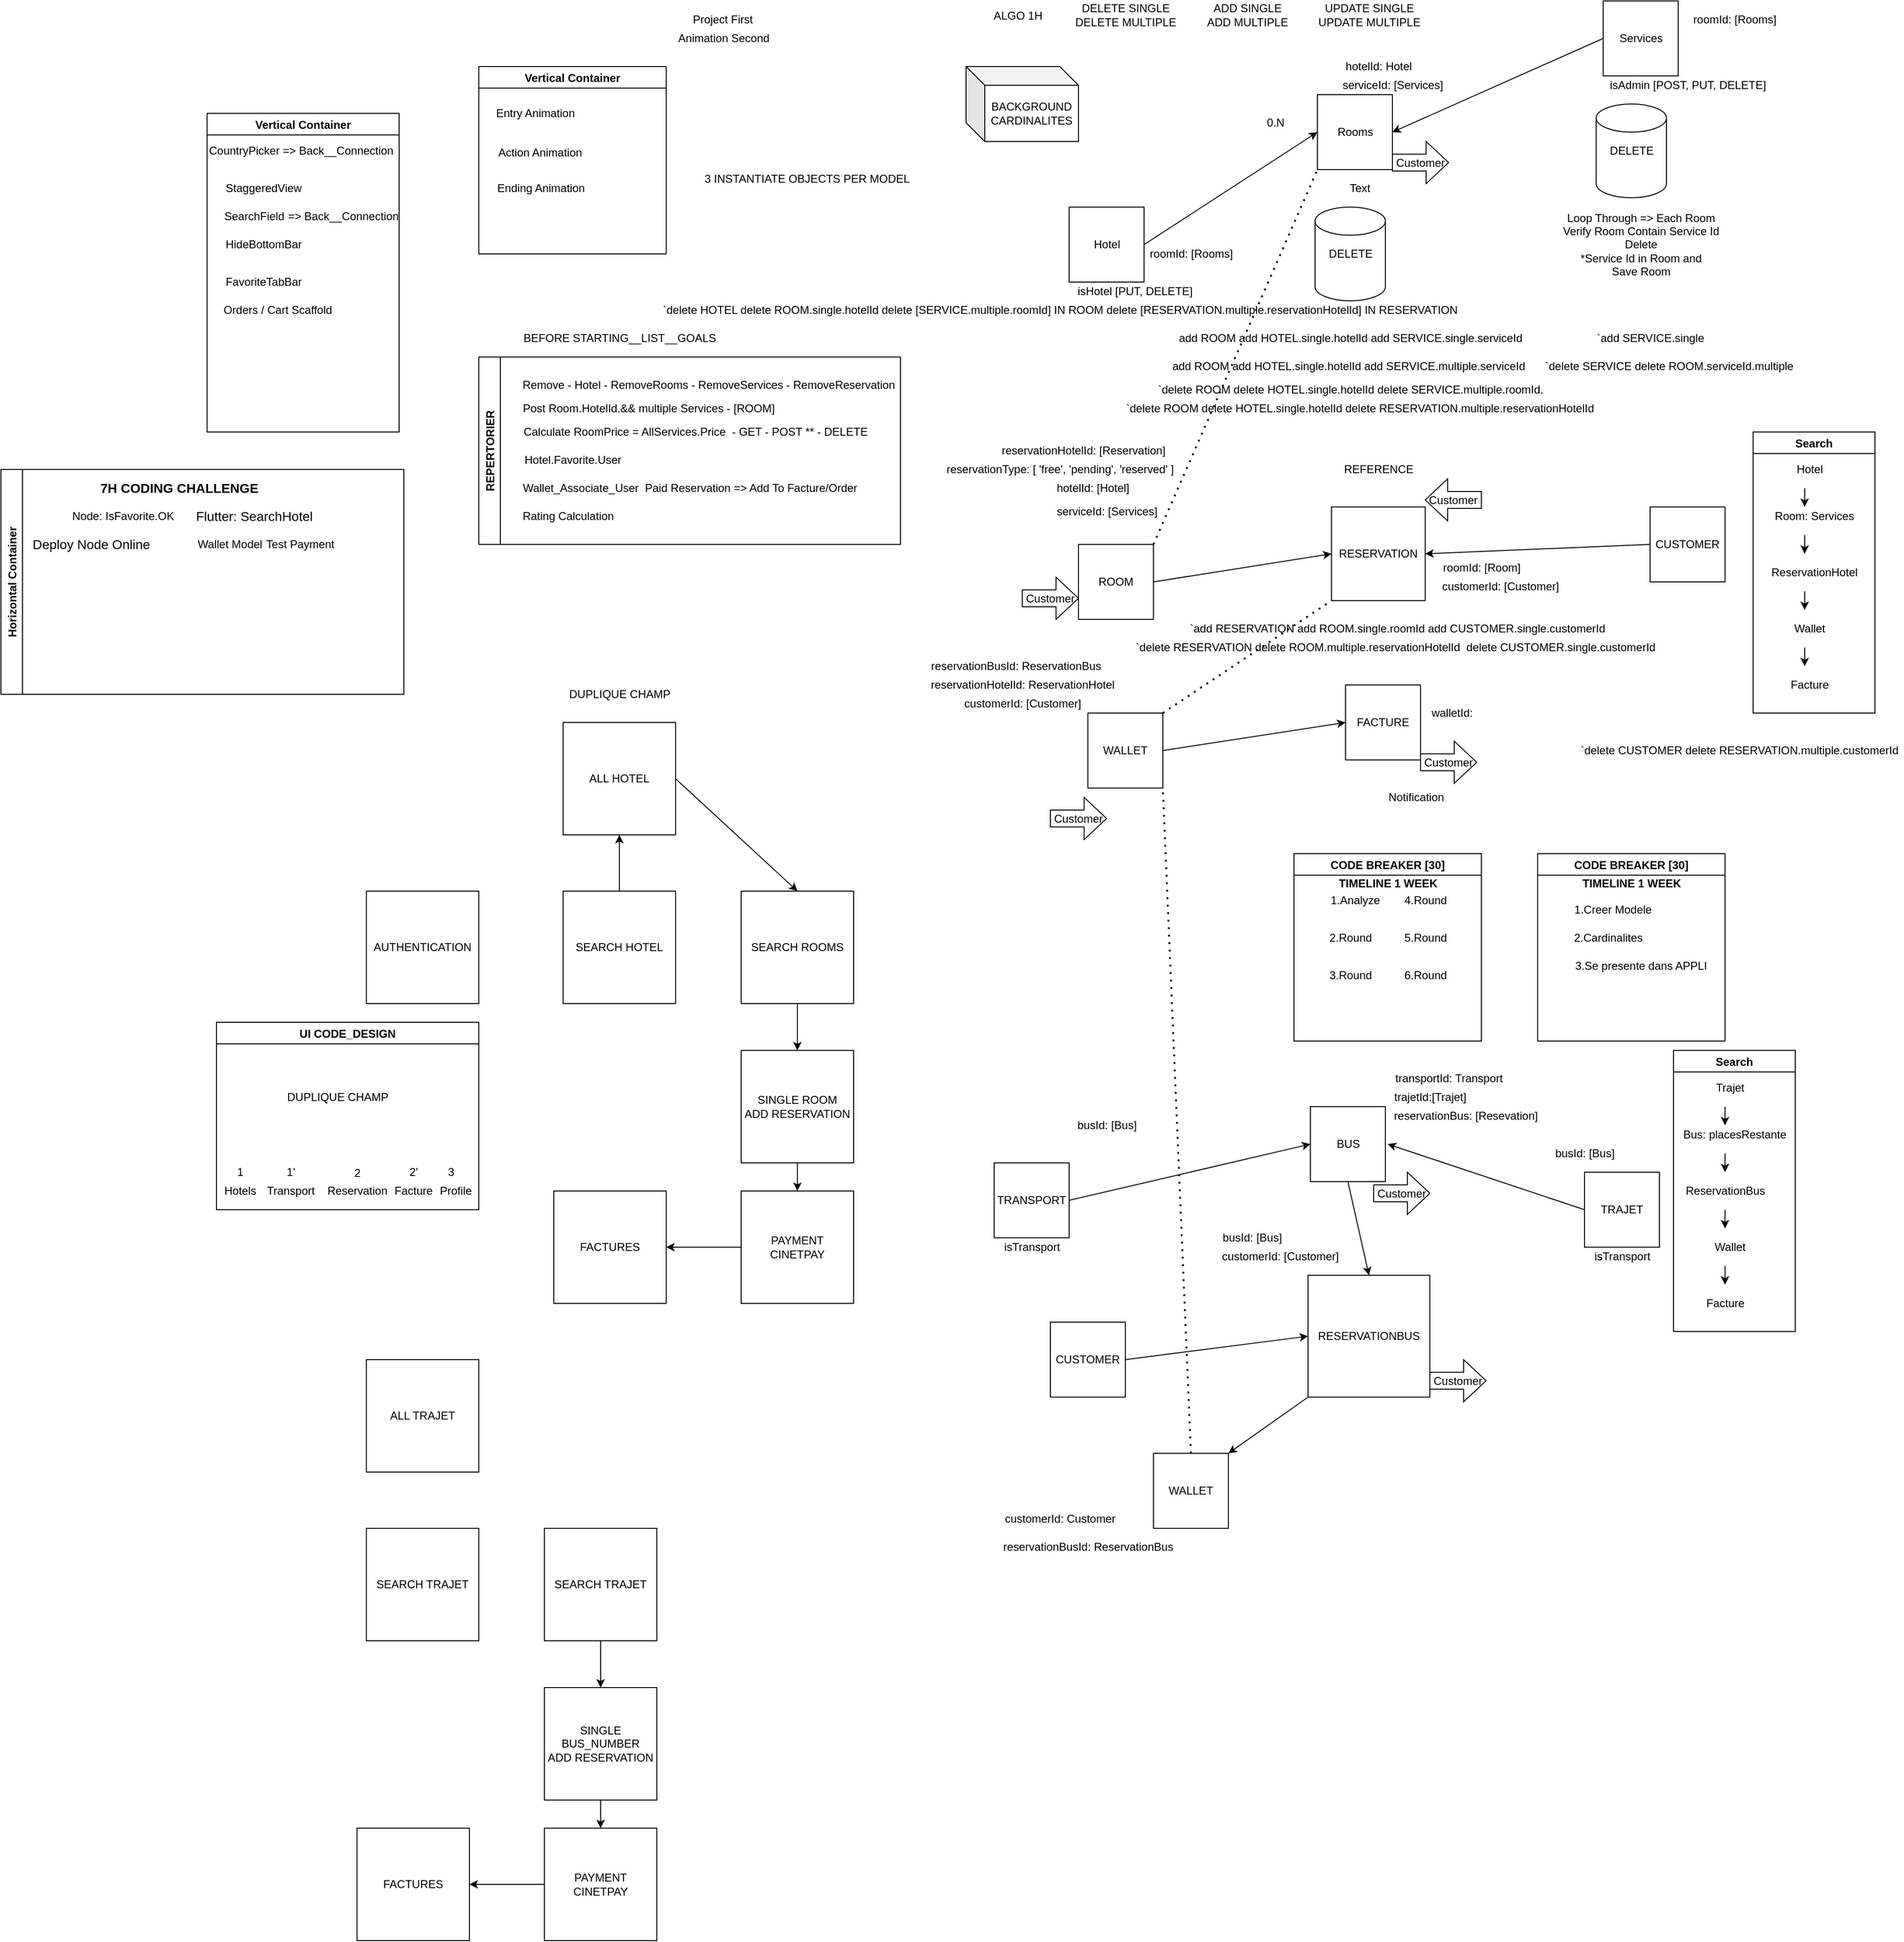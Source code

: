 <mxfile version="18.1.3" type="github">
  <diagram id="gPcOBo8kpesIldpiL-uF" name="Page-1">
    <mxGraphModel dx="2738" dy="588" grid="1" gridSize="10" guides="1" tooltips="1" connect="1" arrows="1" fold="1" page="1" pageScale="1" pageWidth="850" pageHeight="1100" math="0" shadow="0">
      <root>
        <mxCell id="0" />
        <mxCell id="1" parent="0" />
        <mxCell id="owPv3PRb5_aLN4KaXjo2-1" value="" style="whiteSpace=wrap;html=1;aspect=fixed;" parent="1" vertex="1">
          <mxGeometry x="690" y="10" width="80" height="80" as="geometry" />
        </mxCell>
        <mxCell id="owPv3PRb5_aLN4KaXjo2-2" value="Services&lt;br&gt;" style="text;html=1;align=center;verticalAlign=middle;resizable=0;points=[];autosize=1;strokeColor=none;fillColor=none;" parent="1" vertex="1">
          <mxGeometry x="700" y="40" width="60" height="20" as="geometry" />
        </mxCell>
        <mxCell id="owPv3PRb5_aLN4KaXjo2-3" value="" style="whiteSpace=wrap;html=1;aspect=fixed;" parent="1" vertex="1">
          <mxGeometry x="385" y="110" width="80" height="80" as="geometry" />
        </mxCell>
        <mxCell id="owPv3PRb5_aLN4KaXjo2-4" value="" style="whiteSpace=wrap;html=1;aspect=fixed;" parent="1" vertex="1">
          <mxGeometry x="120" y="230" width="80" height="80" as="geometry" />
        </mxCell>
        <mxCell id="owPv3PRb5_aLN4KaXjo2-5" value="Rooms&lt;br&gt;" style="text;html=1;align=center;verticalAlign=middle;resizable=0;points=[];autosize=1;strokeColor=none;fillColor=none;" parent="1" vertex="1">
          <mxGeometry x="400" y="140" width="50" height="20" as="geometry" />
        </mxCell>
        <mxCell id="owPv3PRb5_aLN4KaXjo2-6" value="Hotel&lt;br&gt;" style="text;html=1;align=center;verticalAlign=middle;resizable=0;points=[];autosize=1;strokeColor=none;fillColor=none;" parent="1" vertex="1">
          <mxGeometry x="140" y="260" width="40" height="20" as="geometry" />
        </mxCell>
        <mxCell id="owPv3PRb5_aLN4KaXjo2-7" value="" style="shape=cylinder3;whiteSpace=wrap;html=1;boundedLbl=1;backgroundOutline=1;size=15;" parent="1" vertex="1">
          <mxGeometry x="382.5" y="230" width="75" height="100" as="geometry" />
        </mxCell>
        <mxCell id="owPv3PRb5_aLN4KaXjo2-9" value="DELETE&lt;br&gt;" style="text;html=1;align=center;verticalAlign=middle;resizable=0;points=[];autosize=1;strokeColor=none;fillColor=none;" parent="1" vertex="1">
          <mxGeometry x="390" y="270" width="60" height="20" as="geometry" />
        </mxCell>
        <mxCell id="owPv3PRb5_aLN4KaXjo2-11" value="" style="shape=cylinder3;whiteSpace=wrap;html=1;boundedLbl=1;backgroundOutline=1;size=15;" parent="1" vertex="1">
          <mxGeometry x="682.5" y="120" width="75" height="100" as="geometry" />
        </mxCell>
        <mxCell id="owPv3PRb5_aLN4KaXjo2-12" value="DELETE" style="text;html=1;align=center;verticalAlign=middle;resizable=0;points=[];autosize=1;strokeColor=none;fillColor=none;" parent="1" vertex="1">
          <mxGeometry x="690" y="160" width="60" height="20" as="geometry" />
        </mxCell>
        <mxCell id="owPv3PRb5_aLN4KaXjo2-13" value="Loop Through =&amp;gt; Each Room&lt;br&gt;Verify Room Contain Service Id&lt;br&gt;Delete &lt;br&gt;*Service Id in Room and&lt;br&gt;Save Room&lt;br&gt;" style="text;html=1;align=center;verticalAlign=middle;resizable=0;points=[];autosize=1;strokeColor=none;fillColor=none;" parent="1" vertex="1">
          <mxGeometry x="640" y="230" width="180" height="80" as="geometry" />
        </mxCell>
        <mxCell id="owPv3PRb5_aLN4KaXjo2-15" value="DELETE SINGLE&lt;br&gt;DELETE MULTIPLE&lt;br&gt;" style="text;html=1;align=center;verticalAlign=middle;resizable=0;points=[];autosize=1;strokeColor=none;fillColor=none;" parent="1" vertex="1">
          <mxGeometry x="120" y="10" width="120" height="30" as="geometry" />
        </mxCell>
        <mxCell id="owPv3PRb5_aLN4KaXjo2-16" value="ADD SINGLE&lt;br&gt;ADD MULTIPLE&lt;br&gt;" style="text;html=1;align=center;verticalAlign=middle;resizable=0;points=[];autosize=1;strokeColor=none;fillColor=none;" parent="1" vertex="1">
          <mxGeometry x="260" y="10" width="100" height="30" as="geometry" />
        </mxCell>
        <mxCell id="owPv3PRb5_aLN4KaXjo2-17" value="UPDATE SINGLE&lt;br&gt;UPDATE MULTIPLE&lt;br&gt;" style="text;html=1;align=center;verticalAlign=middle;resizable=0;points=[];autosize=1;strokeColor=none;fillColor=none;" parent="1" vertex="1">
          <mxGeometry x="380" y="10" width="120" height="30" as="geometry" />
        </mxCell>
        <mxCell id="owPv3PRb5_aLN4KaXjo2-19" value="add ROOM add HOTEL.single.hotelId&amp;nbsp;add SERVICE.single.serviceId" style="text;html=1;align=center;verticalAlign=middle;resizable=0;points=[];autosize=1;strokeColor=none;fillColor=none;" parent="1" vertex="1">
          <mxGeometry x="230" y="360" width="380" height="20" as="geometry" />
        </mxCell>
        <mxCell id="owPv3PRb5_aLN4KaXjo2-21" value="add ROOM add HOTEL.single.hotelId add SERVICE.multiple.serviceId" style="text;html=1;align=center;verticalAlign=middle;resizable=0;points=[];autosize=1;strokeColor=none;fillColor=none;" parent="1" vertex="1">
          <mxGeometry x="222.5" y="390" width="390" height="20" as="geometry" />
        </mxCell>
        <mxCell id="owPv3PRb5_aLN4KaXjo2-22" value="`delete ROOM delete HOTEL.single.hotelId delete SERVICE.multiple.roomId." style="text;html=1;align=center;verticalAlign=middle;resizable=0;points=[];autosize=1;strokeColor=none;fillColor=none;" parent="1" vertex="1">
          <mxGeometry x="205" y="415" width="430" height="20" as="geometry" />
        </mxCell>
        <mxCell id="owPv3PRb5_aLN4KaXjo2-23" value="`add SERVICE.single" style="text;html=1;align=center;verticalAlign=middle;resizable=0;points=[];autosize=1;strokeColor=none;fillColor=none;" parent="1" vertex="1">
          <mxGeometry x="675" y="360" width="130" height="20" as="geometry" />
        </mxCell>
        <mxCell id="owPv3PRb5_aLN4KaXjo2-24" value="`delete SERVICE delete ROOM.serviceId.multiple" style="text;html=1;align=center;verticalAlign=middle;resizable=0;points=[];autosize=1;strokeColor=none;fillColor=none;" parent="1" vertex="1">
          <mxGeometry x="620" y="390" width="280" height="20" as="geometry" />
        </mxCell>
        <mxCell id="owPv3PRb5_aLN4KaXjo2-25" value="RESERVATION&lt;br&gt;" style="whiteSpace=wrap;html=1;aspect=fixed;" parent="1" vertex="1">
          <mxGeometry x="400" y="550" width="100" height="100" as="geometry" />
        </mxCell>
        <mxCell id="owPv3PRb5_aLN4KaXjo2-26" value="ROOM" style="whiteSpace=wrap;html=1;aspect=fixed;" parent="1" vertex="1">
          <mxGeometry x="130" y="590" width="80" height="80" as="geometry" />
        </mxCell>
        <mxCell id="owPv3PRb5_aLN4KaXjo2-27" value="CUSTOMER" style="whiteSpace=wrap;html=1;aspect=fixed;" parent="1" vertex="1">
          <mxGeometry x="740" y="550" width="80" height="80" as="geometry" />
        </mxCell>
        <mxCell id="owPv3PRb5_aLN4KaXjo2-28" value="`add RESERVATION add ROOM.single.roomId add CUSTOMER.single.customerId" style="text;html=1;align=center;verticalAlign=middle;resizable=0;points=[];autosize=1;strokeColor=none;fillColor=none;" parent="1" vertex="1">
          <mxGeometry x="240" y="670" width="460" height="20" as="geometry" />
        </mxCell>
        <mxCell id="owPv3PRb5_aLN4KaXjo2-29" value="`delete RESERVATION delete ROOM.multiple.reservationHotelId&amp;nbsp; delete CUSTOMER.single.customerId" style="text;html=1;align=center;verticalAlign=middle;resizable=0;points=[];autosize=1;strokeColor=none;fillColor=none;" parent="1" vertex="1">
          <mxGeometry x="182.5" y="690" width="570" height="20" as="geometry" />
        </mxCell>
        <mxCell id="owPv3PRb5_aLN4KaXjo2-30" value="REFERENCE" style="text;html=1;align=center;verticalAlign=middle;resizable=0;points=[];autosize=1;strokeColor=none;fillColor=none;" parent="1" vertex="1">
          <mxGeometry x="405" y="500" width="90" height="20" as="geometry" />
        </mxCell>
        <mxCell id="ZHRB_8m8od1e3UjntDkE-1" value="FACTURE&lt;br&gt;" style="whiteSpace=wrap;html=1;aspect=fixed;" parent="1" vertex="1">
          <mxGeometry x="415" y="740" width="80" height="80" as="geometry" />
        </mxCell>
        <mxCell id="ZHRB_8m8od1e3UjntDkE-2" value="WALLET&lt;br&gt;" style="whiteSpace=wrap;html=1;aspect=fixed;" parent="1" vertex="1">
          <mxGeometry x="140" y="770" width="80" height="80" as="geometry" />
        </mxCell>
        <mxCell id="ZHRB_8m8od1e3UjntDkE-3" value="" style="endArrow=classic;html=1;rounded=0;entryX=0;entryY=0.5;entryDx=0;entryDy=0;" parent="1" target="owPv3PRb5_aLN4KaXjo2-3" edge="1">
          <mxGeometry width="50" height="50" relative="1" as="geometry">
            <mxPoint x="200" y="270" as="sourcePoint" />
            <mxPoint x="250" y="220" as="targetPoint" />
          </mxGeometry>
        </mxCell>
        <mxCell id="ZHRB_8m8od1e3UjntDkE-5" value="" style="endArrow=classic;html=1;rounded=0;exitX=1;exitY=0.5;exitDx=0;exitDy=0;entryX=0;entryY=0.5;entryDx=0;entryDy=0;" parent="1" source="owPv3PRb5_aLN4KaXjo2-26" target="owPv3PRb5_aLN4KaXjo2-25" edge="1">
          <mxGeometry width="50" height="50" relative="1" as="geometry">
            <mxPoint x="500" y="680" as="sourcePoint" />
            <mxPoint x="550" y="630" as="targetPoint" />
          </mxGeometry>
        </mxCell>
        <mxCell id="ZHRB_8m8od1e3UjntDkE-6" value="" style="endArrow=classic;html=1;rounded=0;entryX=1;entryY=0.5;entryDx=0;entryDy=0;exitX=0;exitY=0.5;exitDx=0;exitDy=0;" parent="1" source="owPv3PRb5_aLN4KaXjo2-1" target="owPv3PRb5_aLN4KaXjo2-3" edge="1">
          <mxGeometry width="50" height="50" relative="1" as="geometry">
            <mxPoint x="650" y="120" as="sourcePoint" />
            <mxPoint x="550" y="50" as="targetPoint" />
          </mxGeometry>
        </mxCell>
        <mxCell id="ZHRB_8m8od1e3UjntDkE-8" value="" style="endArrow=none;dashed=1;html=1;dashPattern=1 3;strokeWidth=2;rounded=0;entryX=0;entryY=1;entryDx=0;entryDy=0;exitX=1;exitY=0;exitDx=0;exitDy=0;" parent="1" source="owPv3PRb5_aLN4KaXjo2-26" target="owPv3PRb5_aLN4KaXjo2-3" edge="1">
          <mxGeometry width="50" height="50" relative="1" as="geometry">
            <mxPoint x="180" y="590" as="sourcePoint" />
            <mxPoint x="230" y="540" as="targetPoint" />
          </mxGeometry>
        </mxCell>
        <mxCell id="ZHRB_8m8od1e3UjntDkE-9" value="" style="endArrow=none;dashed=1;html=1;dashPattern=1 3;strokeWidth=2;rounded=0;entryX=0;entryY=1;entryDx=0;entryDy=0;" parent="1" target="owPv3PRb5_aLN4KaXjo2-25" edge="1">
          <mxGeometry width="50" height="50" relative="1" as="geometry">
            <mxPoint x="220" y="770" as="sourcePoint" />
            <mxPoint x="270" y="720" as="targetPoint" />
          </mxGeometry>
        </mxCell>
        <mxCell id="ZHRB_8m8od1e3UjntDkE-10" value="" style="endArrow=classic;html=1;rounded=0;entryX=0;entryY=0.5;entryDx=0;entryDy=0;" parent="1" target="ZHRB_8m8od1e3UjntDkE-1" edge="1">
          <mxGeometry width="50" height="50" relative="1" as="geometry">
            <mxPoint x="220" y="810" as="sourcePoint" />
            <mxPoint x="270" y="760" as="targetPoint" />
          </mxGeometry>
        </mxCell>
        <mxCell id="ZHRB_8m8od1e3UjntDkE-11" value="CODE BREAKER [30]" style="swimlane;" parent="1" vertex="1">
          <mxGeometry x="360" y="920" width="200" height="200" as="geometry" />
        </mxCell>
        <mxCell id="ZHRB_8m8od1e3UjntDkE-15" value="2.Round" style="text;html=1;align=center;verticalAlign=middle;resizable=0;points=[];autosize=1;strokeColor=none;fillColor=none;" parent="ZHRB_8m8od1e3UjntDkE-11" vertex="1">
          <mxGeometry x="30" y="80" width="60" height="20" as="geometry" />
        </mxCell>
        <mxCell id="ZHRB_8m8od1e3UjntDkE-18" value="1.Analyze" style="text;html=1;align=center;verticalAlign=middle;resizable=0;points=[];autosize=1;strokeColor=none;fillColor=none;" parent="ZHRB_8m8od1e3UjntDkE-11" vertex="1">
          <mxGeometry x="30" y="40" width="70" height="20" as="geometry" />
        </mxCell>
        <mxCell id="ZHRB_8m8od1e3UjntDkE-14" value="4.Round" style="text;html=1;align=center;verticalAlign=middle;resizable=0;points=[];autosize=1;strokeColor=none;fillColor=none;" parent="ZHRB_8m8od1e3UjntDkE-11" vertex="1">
          <mxGeometry x="110" y="40" width="60" height="20" as="geometry" />
        </mxCell>
        <mxCell id="ZHRB_8m8od1e3UjntDkE-19" value="5.Round" style="text;html=1;align=center;verticalAlign=middle;resizable=0;points=[];autosize=1;strokeColor=none;fillColor=none;" parent="ZHRB_8m8od1e3UjntDkE-11" vertex="1">
          <mxGeometry x="110" y="80" width="60" height="20" as="geometry" />
        </mxCell>
        <mxCell id="ZHRB_8m8od1e3UjntDkE-23" value="3.Round" style="text;html=1;align=center;verticalAlign=middle;resizable=0;points=[];autosize=1;strokeColor=none;fillColor=none;" parent="ZHRB_8m8od1e3UjntDkE-11" vertex="1">
          <mxGeometry x="30" y="120" width="60" height="20" as="geometry" />
        </mxCell>
        <mxCell id="ZHRB_8m8od1e3UjntDkE-24" value="6.Round" style="text;html=1;align=center;verticalAlign=middle;resizable=0;points=[];autosize=1;strokeColor=none;fillColor=none;" parent="ZHRB_8m8od1e3UjntDkE-11" vertex="1">
          <mxGeometry x="110" y="120" width="60" height="20" as="geometry" />
        </mxCell>
        <mxCell id="ZHRB_8m8od1e3UjntDkE-25" value="&lt;b&gt;TIMELINE 1 WEEK&lt;/b&gt;" style="text;html=1;align=center;verticalAlign=middle;resizable=0;points=[];autosize=1;strokeColor=none;fillColor=none;" parent="ZHRB_8m8od1e3UjntDkE-11" vertex="1">
          <mxGeometry x="40" y="22" width="120" height="20" as="geometry" />
        </mxCell>
        <mxCell id="ZHRB_8m8od1e3UjntDkE-26" value="isAdmin [POST, PUT, DELETE]" style="text;html=1;align=center;verticalAlign=middle;resizable=0;points=[];autosize=1;strokeColor=none;fillColor=none;" parent="1" vertex="1">
          <mxGeometry x="690" y="90" width="180" height="20" as="geometry" />
        </mxCell>
        <mxCell id="ZHRB_8m8od1e3UjntDkE-27" value="isHotel [PUT, DELETE]" style="text;html=1;align=center;verticalAlign=middle;resizable=0;points=[];autosize=1;strokeColor=none;fillColor=none;" parent="1" vertex="1">
          <mxGeometry x="120" y="310" width="140" height="20" as="geometry" />
        </mxCell>
        <mxCell id="ZHRB_8m8od1e3UjntDkE-28" value="0.N" style="text;html=1;align=center;verticalAlign=middle;resizable=0;points=[];autosize=1;strokeColor=none;fillColor=none;" parent="1" vertex="1">
          <mxGeometry x="325" y="130" width="30" height="20" as="geometry" />
        </mxCell>
        <mxCell id="ZHRB_8m8od1e3UjntDkE-31" value="Customer" style="shape=singleArrow;whiteSpace=wrap;html=1;arrowWidth=0.4;arrowSize=0.4;" parent="1" vertex="1">
          <mxGeometry x="70" y="625" width="60" height="45" as="geometry" />
        </mxCell>
        <mxCell id="ZHRB_8m8od1e3UjntDkE-32" value="Customer" style="shape=singleArrow;whiteSpace=wrap;html=1;arrowWidth=0.4;arrowSize=0.4;" parent="1" vertex="1">
          <mxGeometry x="465" y="160" width="60" height="45" as="geometry" />
        </mxCell>
        <mxCell id="ZHRB_8m8od1e3UjntDkE-33" value="Customer" style="shape=singleArrow;whiteSpace=wrap;html=1;arrowWidth=0.4;arrowSize=0.4;direction=west;" parent="1" vertex="1">
          <mxGeometry x="500" y="520" width="60" height="45" as="geometry" />
        </mxCell>
        <mxCell id="ZHRB_8m8od1e3UjntDkE-34" value="" style="endArrow=classic;html=1;rounded=0;exitX=0;exitY=0.5;exitDx=0;exitDy=0;entryX=1;entryY=0.5;entryDx=0;entryDy=0;" parent="1" source="owPv3PRb5_aLN4KaXjo2-27" target="owPv3PRb5_aLN4KaXjo2-25" edge="1">
          <mxGeometry width="50" height="50" relative="1" as="geometry">
            <mxPoint x="540" y="590" as="sourcePoint" />
            <mxPoint x="690" y="570" as="targetPoint" />
          </mxGeometry>
        </mxCell>
        <mxCell id="ZHRB_8m8od1e3UjntDkE-35" value="roomId: [Rooms]" style="text;html=1;align=center;verticalAlign=middle;resizable=0;points=[];autosize=1;strokeColor=none;fillColor=none;" parent="1" vertex="1">
          <mxGeometry x="200" y="270" width="100" height="20" as="geometry" />
        </mxCell>
        <mxCell id="ZHRB_8m8od1e3UjntDkE-36" value="hotelId: Hotel" style="text;html=1;align=center;verticalAlign=middle;resizable=0;points=[];autosize=1;strokeColor=none;fillColor=none;" parent="1" vertex="1">
          <mxGeometry x="405" y="70" width="90" height="20" as="geometry" />
        </mxCell>
        <mxCell id="ZHRB_8m8od1e3UjntDkE-37" value="serviceId: [Services]" style="text;html=1;align=center;verticalAlign=middle;resizable=0;points=[];autosize=1;strokeColor=none;fillColor=none;" parent="1" vertex="1">
          <mxGeometry x="405" y="90" width="120" height="20" as="geometry" />
        </mxCell>
        <mxCell id="ZHRB_8m8od1e3UjntDkE-38" value="roomId: [Rooms]" style="text;html=1;align=center;verticalAlign=middle;resizable=0;points=[];autosize=1;strokeColor=none;fillColor=none;" parent="1" vertex="1">
          <mxGeometry x="780" y="20" width="100" height="20" as="geometry" />
        </mxCell>
        <mxCell id="ZHRB_8m8od1e3UjntDkE-41" value="serviceId: [Services]" style="text;html=1;align=center;verticalAlign=middle;resizable=0;points=[];autosize=1;strokeColor=none;fillColor=none;" parent="1" vertex="1">
          <mxGeometry x="100" y="545" width="120" height="20" as="geometry" />
        </mxCell>
        <mxCell id="ZHRB_8m8od1e3UjntDkE-42" value="hotelId: [Hotel]" style="text;html=1;align=center;verticalAlign=middle;resizable=0;points=[];autosize=1;strokeColor=none;fillColor=none;" parent="1" vertex="1">
          <mxGeometry x="100" y="520" width="90" height="20" as="geometry" />
        </mxCell>
        <mxCell id="ZHRB_8m8od1e3UjntDkE-43" value="reservationHotelId: [Reservation]" style="text;html=1;align=center;verticalAlign=middle;resizable=0;points=[];autosize=1;strokeColor=none;fillColor=none;" parent="1" vertex="1">
          <mxGeometry x="40" y="480" width="190" height="20" as="geometry" />
        </mxCell>
        <mxCell id="ZHRB_8m8od1e3UjntDkE-44" value="reservationType: [ &#39;free&#39;, &#39;pending&#39;, &#39;reserved&#39; ]" style="text;html=1;align=center;verticalAlign=middle;resizable=0;points=[];autosize=1;strokeColor=none;fillColor=none;" parent="1" vertex="1">
          <mxGeometry x="-20" y="500" width="260" height="20" as="geometry" />
        </mxCell>
        <mxCell id="ZHRB_8m8od1e3UjntDkE-45" value="roomId: [Room]" style="text;html=1;align=center;verticalAlign=middle;resizable=0;points=[];autosize=1;strokeColor=none;fillColor=none;" parent="1" vertex="1">
          <mxGeometry x="510" y="605" width="100" height="20" as="geometry" />
        </mxCell>
        <mxCell id="ZHRB_8m8od1e3UjntDkE-46" value="customerId: [Customer]" style="text;html=1;align=center;verticalAlign=middle;resizable=0;points=[];autosize=1;strokeColor=none;fillColor=none;" parent="1" vertex="1">
          <mxGeometry x="510" y="625" width="140" height="20" as="geometry" />
        </mxCell>
        <mxCell id="ZHRB_8m8od1e3UjntDkE-47" value="Customer" style="shape=singleArrow;whiteSpace=wrap;html=1;arrowWidth=0.4;arrowSize=0.4;direction=east;" parent="1" vertex="1">
          <mxGeometry x="495" y="800" width="60" height="45" as="geometry" />
        </mxCell>
        <mxCell id="ZHRB_8m8od1e3UjntDkE-48" value="customerId: [Customer]" style="text;html=1;align=center;verticalAlign=middle;resizable=0;points=[];autosize=1;strokeColor=none;fillColor=none;" parent="1" vertex="1">
          <mxGeometry y="750" width="140" height="20" as="geometry" />
        </mxCell>
        <mxCell id="ZHRB_8m8od1e3UjntDkE-49" value="reservationHotelId: ReservationHotel" style="text;html=1;align=center;verticalAlign=middle;resizable=0;points=[];autosize=1;strokeColor=none;fillColor=none;" parent="1" vertex="1">
          <mxGeometry x="-35" y="730" width="210" height="20" as="geometry" />
        </mxCell>
        <mxCell id="ZHRB_8m8od1e3UjntDkE-50" value="Customer" style="shape=singleArrow;whiteSpace=wrap;html=1;arrowWidth=0.4;arrowSize=0.4;direction=east;" parent="1" vertex="1">
          <mxGeometry x="445" y="1260" width="60" height="45" as="geometry" />
        </mxCell>
        <mxCell id="ZHRB_8m8od1e3UjntDkE-51" value="walletId:&amp;nbsp;" style="text;html=1;align=center;verticalAlign=middle;resizable=0;points=[];autosize=1;strokeColor=none;fillColor=none;" parent="1" vertex="1">
          <mxGeometry x="500" y="760" width="60" height="20" as="geometry" />
        </mxCell>
        <mxCell id="ZHRB_8m8od1e3UjntDkE-52" value="TRANSPORT" style="whiteSpace=wrap;html=1;aspect=fixed;" parent="1" vertex="1">
          <mxGeometry x="40" y="1250" width="80" height="80" as="geometry" />
        </mxCell>
        <mxCell id="ZHRB_8m8od1e3UjntDkE-53" value="BUS" style="whiteSpace=wrap;html=1;aspect=fixed;" parent="1" vertex="1">
          <mxGeometry x="377.5" y="1190" width="80" height="80" as="geometry" />
        </mxCell>
        <mxCell id="ZHRB_8m8od1e3UjntDkE-54" value="TRAJET" style="whiteSpace=wrap;html=1;aspect=fixed;" parent="1" vertex="1">
          <mxGeometry x="670" y="1260" width="80" height="80" as="geometry" />
        </mxCell>
        <mxCell id="ZHRB_8m8od1e3UjntDkE-55" value="" style="endArrow=classic;html=1;rounded=0;entryX=0;entryY=0.5;entryDx=0;entryDy=0;" parent="1" target="ZHRB_8m8od1e3UjntDkE-53" edge="1">
          <mxGeometry width="50" height="50" relative="1" as="geometry">
            <mxPoint x="120" y="1290" as="sourcePoint" />
            <mxPoint x="170" y="1240" as="targetPoint" />
          </mxGeometry>
        </mxCell>
        <mxCell id="ZHRB_8m8od1e3UjntDkE-58" value="isTransport" style="text;html=1;align=center;verticalAlign=middle;resizable=0;points=[];autosize=1;strokeColor=none;fillColor=none;" parent="1" vertex="1">
          <mxGeometry x="40" y="1330" width="80" height="20" as="geometry" />
        </mxCell>
        <mxCell id="ZHRB_8m8od1e3UjntDkE-59" value="isTransport" style="text;html=1;align=center;verticalAlign=middle;resizable=0;points=[];autosize=1;strokeColor=none;fillColor=none;" parent="1" vertex="1">
          <mxGeometry x="670" y="1340" width="80" height="20" as="geometry" />
        </mxCell>
        <mxCell id="ZHRB_8m8od1e3UjntDkE-60" value="" style="endArrow=classic;html=1;rounded=0;exitX=0;exitY=0.5;exitDx=0;exitDy=0;" parent="1" source="ZHRB_8m8od1e3UjntDkE-54" edge="1">
          <mxGeometry width="50" height="50" relative="1" as="geometry">
            <mxPoint x="470" y="1280" as="sourcePoint" />
            <mxPoint x="460" y="1230" as="targetPoint" />
          </mxGeometry>
        </mxCell>
        <mxCell id="ZHRB_8m8od1e3UjntDkE-61" value="busId: [Bus]" style="text;html=1;align=center;verticalAlign=middle;resizable=0;points=[];autosize=1;strokeColor=none;fillColor=none;" parent="1" vertex="1">
          <mxGeometry x="120" y="1200" width="80" height="20" as="geometry" />
        </mxCell>
        <mxCell id="ZHRB_8m8od1e3UjntDkE-62" value="transportId: Transport" style="text;html=1;align=center;verticalAlign=middle;resizable=0;points=[];autosize=1;strokeColor=none;fillColor=none;" parent="1" vertex="1">
          <mxGeometry x="460" y="1150" width="130" height="20" as="geometry" />
        </mxCell>
        <mxCell id="ZHRB_8m8od1e3UjntDkE-63" value="trajetId:[Trajet]" style="text;html=1;align=center;verticalAlign=middle;resizable=0;points=[];autosize=1;strokeColor=none;fillColor=none;" parent="1" vertex="1">
          <mxGeometry x="460" y="1170" width="90" height="20" as="geometry" />
        </mxCell>
        <mxCell id="ZHRB_8m8od1e3UjntDkE-65" value="Search" style="swimlane;" parent="1" vertex="1">
          <mxGeometry x="765" y="1130" width="130" height="300" as="geometry" />
        </mxCell>
        <mxCell id="ZHRB_8m8od1e3UjntDkE-66" value="Trajet" style="text;html=1;align=center;verticalAlign=middle;resizable=0;points=[];autosize=1;strokeColor=none;fillColor=none;" parent="ZHRB_8m8od1e3UjntDkE-65" vertex="1">
          <mxGeometry x="35" y="30" width="50" height="20" as="geometry" />
        </mxCell>
        <mxCell id="ZHRB_8m8od1e3UjntDkE-69" value="" style="endArrow=classic;html=1;rounded=0;" parent="ZHRB_8m8od1e3UjntDkE-65" edge="1">
          <mxGeometry width="50" height="50" relative="1" as="geometry">
            <mxPoint x="55" y="60" as="sourcePoint" />
            <mxPoint x="55" y="80" as="targetPoint" />
          </mxGeometry>
        </mxCell>
        <mxCell id="ZHRB_8m8od1e3UjntDkE-70" value="Bus: placesRestante" style="text;html=1;align=center;verticalAlign=middle;resizable=0;points=[];autosize=1;strokeColor=none;fillColor=none;" parent="ZHRB_8m8od1e3UjntDkE-65" vertex="1">
          <mxGeometry y="80" width="130" height="20" as="geometry" />
        </mxCell>
        <mxCell id="ZHRB_8m8od1e3UjntDkE-85" value="" style="endArrow=classic;html=1;rounded=0;" parent="ZHRB_8m8od1e3UjntDkE-65" edge="1">
          <mxGeometry width="50" height="50" relative="1" as="geometry">
            <mxPoint x="55" y="110" as="sourcePoint" />
            <mxPoint x="55" y="130" as="targetPoint" />
          </mxGeometry>
        </mxCell>
        <mxCell id="ZHRB_8m8od1e3UjntDkE-87" value="" style="endArrow=classic;html=1;rounded=0;" parent="ZHRB_8m8od1e3UjntDkE-65" edge="1">
          <mxGeometry width="50" height="50" relative="1" as="geometry">
            <mxPoint x="55" y="170" as="sourcePoint" />
            <mxPoint x="55" y="190" as="targetPoint" />
          </mxGeometry>
        </mxCell>
        <mxCell id="ZHRB_8m8od1e3UjntDkE-88" value="Wallet" style="text;html=1;align=center;verticalAlign=middle;resizable=0;points=[];autosize=1;strokeColor=none;fillColor=none;" parent="ZHRB_8m8od1e3UjntDkE-65" vertex="1">
          <mxGeometry x="35" y="200" width="50" height="20" as="geometry" />
        </mxCell>
        <mxCell id="ZHRB_8m8od1e3UjntDkE-90" value="" style="endArrow=classic;html=1;rounded=0;" parent="ZHRB_8m8od1e3UjntDkE-65" edge="1">
          <mxGeometry width="50" height="50" relative="1" as="geometry">
            <mxPoint x="55" y="230" as="sourcePoint" />
            <mxPoint x="55" y="250" as="targetPoint" />
          </mxGeometry>
        </mxCell>
        <mxCell id="ZHRB_8m8od1e3UjntDkE-67" value="RESERVATIONBUS" style="whiteSpace=wrap;html=1;aspect=fixed;" parent="1" vertex="1">
          <mxGeometry x="375" y="1370" width="130" height="130" as="geometry" />
        </mxCell>
        <mxCell id="ZHRB_8m8od1e3UjntDkE-68" value="Customer" style="shape=singleArrow;whiteSpace=wrap;html=1;arrowWidth=0.4;arrowSize=0.4;direction=east;" parent="1" vertex="1">
          <mxGeometry x="100" y="860" width="60" height="45" as="geometry" />
        </mxCell>
        <mxCell id="ZHRB_8m8od1e3UjntDkE-71" value="" style="endArrow=classic;html=1;rounded=0;exitX=0.5;exitY=1;exitDx=0;exitDy=0;entryX=0.5;entryY=0;entryDx=0;entryDy=0;" parent="1" source="ZHRB_8m8od1e3UjntDkE-53" target="ZHRB_8m8od1e3UjntDkE-67" edge="1">
          <mxGeometry width="50" height="50" relative="1" as="geometry">
            <mxPoint x="470" y="1370" as="sourcePoint" />
            <mxPoint x="520" y="1320" as="targetPoint" />
          </mxGeometry>
        </mxCell>
        <mxCell id="ZHRB_8m8od1e3UjntDkE-72" value="busId: [Bus]" style="text;html=1;align=center;verticalAlign=middle;resizable=0;points=[];autosize=1;strokeColor=none;fillColor=none;" parent="1" vertex="1">
          <mxGeometry x="630" y="1230" width="80" height="20" as="geometry" />
        </mxCell>
        <mxCell id="ZHRB_8m8od1e3UjntDkE-73" value="CUSTOMER" style="whiteSpace=wrap;html=1;aspect=fixed;" parent="1" vertex="1">
          <mxGeometry x="100" y="1420" width="80" height="80" as="geometry" />
        </mxCell>
        <mxCell id="ZHRB_8m8od1e3UjntDkE-75" value="" style="endArrow=classic;html=1;rounded=0;exitX=1;exitY=0.5;exitDx=0;exitDy=0;entryX=0;entryY=0.5;entryDx=0;entryDy=0;" parent="1" source="ZHRB_8m8od1e3UjntDkE-73" target="ZHRB_8m8od1e3UjntDkE-67" edge="1">
          <mxGeometry width="50" height="50" relative="1" as="geometry">
            <mxPoint x="470" y="1460" as="sourcePoint" />
            <mxPoint x="340" y="1430" as="targetPoint" />
          </mxGeometry>
        </mxCell>
        <mxCell id="ZHRB_8m8od1e3UjntDkE-77" value="reservationBus: [Resevation]" style="text;html=1;align=center;verticalAlign=middle;resizable=0;points=[];autosize=1;strokeColor=none;fillColor=none;" parent="1" vertex="1">
          <mxGeometry x="457.5" y="1190" width="170" height="20" as="geometry" />
        </mxCell>
        <mxCell id="ZHRB_8m8od1e3UjntDkE-78" value="Customer" style="shape=singleArrow;whiteSpace=wrap;html=1;arrowWidth=0.4;arrowSize=0.4;direction=east;" parent="1" vertex="1">
          <mxGeometry x="505" y="1460" width="60" height="45" as="geometry" />
        </mxCell>
        <mxCell id="ZHRB_8m8od1e3UjntDkE-79" value="WALLET" style="whiteSpace=wrap;html=1;aspect=fixed;" parent="1" vertex="1">
          <mxGeometry x="210" y="1560" width="80" height="80" as="geometry" />
        </mxCell>
        <mxCell id="ZHRB_8m8od1e3UjntDkE-82" value="busId: [Bus]" style="text;html=1;align=center;verticalAlign=middle;resizable=0;points=[];autosize=1;strokeColor=none;fillColor=none;" parent="1" vertex="1">
          <mxGeometry x="275" y="1320" width="80" height="20" as="geometry" />
        </mxCell>
        <mxCell id="ZHRB_8m8od1e3UjntDkE-83" value="customerId: [Customer]" style="text;html=1;align=center;verticalAlign=middle;resizable=0;points=[];autosize=1;strokeColor=none;fillColor=none;" parent="1" vertex="1">
          <mxGeometry x="275" y="1340" width="140" height="20" as="geometry" />
        </mxCell>
        <mxCell id="ZHRB_8m8od1e3UjntDkE-84" value="" style="endArrow=classic;html=1;rounded=0;exitX=0;exitY=1;exitDx=0;exitDy=0;entryX=1;entryY=0;entryDx=0;entryDy=0;" parent="1" source="ZHRB_8m8od1e3UjntDkE-67" target="ZHRB_8m8od1e3UjntDkE-79" edge="1">
          <mxGeometry width="50" height="50" relative="1" as="geometry">
            <mxPoint x="470" y="1460" as="sourcePoint" />
            <mxPoint x="550" y="1380" as="targetPoint" />
          </mxGeometry>
        </mxCell>
        <mxCell id="ZHRB_8m8od1e3UjntDkE-86" value="ReservationBus" style="text;html=1;align=center;verticalAlign=middle;resizable=0;points=[];autosize=1;strokeColor=none;fillColor=none;" parent="1" vertex="1">
          <mxGeometry x="770" y="1270" width="100" height="20" as="geometry" />
        </mxCell>
        <mxCell id="ZHRB_8m8od1e3UjntDkE-91" value="Facture" style="text;html=1;align=center;verticalAlign=middle;resizable=0;points=[];autosize=1;strokeColor=none;fillColor=none;" parent="1" vertex="1">
          <mxGeometry x="790" y="1390" width="60" height="20" as="geometry" />
        </mxCell>
        <mxCell id="ZHRB_8m8od1e3UjntDkE-92" value="Search" style="swimlane;" parent="1" vertex="1">
          <mxGeometry x="850" y="470" width="130" height="300" as="geometry" />
        </mxCell>
        <mxCell id="ZHRB_8m8od1e3UjntDkE-93" value="Hotel" style="text;html=1;align=center;verticalAlign=middle;resizable=0;points=[];autosize=1;strokeColor=none;fillColor=none;" parent="ZHRB_8m8od1e3UjntDkE-92" vertex="1">
          <mxGeometry x="40" y="30" width="40" height="20" as="geometry" />
        </mxCell>
        <mxCell id="ZHRB_8m8od1e3UjntDkE-94" value="" style="endArrow=classic;html=1;rounded=0;" parent="ZHRB_8m8od1e3UjntDkE-92" edge="1">
          <mxGeometry width="50" height="50" relative="1" as="geometry">
            <mxPoint x="55" y="60" as="sourcePoint" />
            <mxPoint x="55" y="80" as="targetPoint" />
          </mxGeometry>
        </mxCell>
        <mxCell id="ZHRB_8m8od1e3UjntDkE-95" value="Room: Services" style="text;html=1;align=center;verticalAlign=middle;resizable=0;points=[];autosize=1;strokeColor=none;fillColor=none;" parent="ZHRB_8m8od1e3UjntDkE-92" vertex="1">
          <mxGeometry x="15" y="80" width="100" height="20" as="geometry" />
        </mxCell>
        <mxCell id="ZHRB_8m8od1e3UjntDkE-96" value="" style="endArrow=classic;html=1;rounded=0;" parent="ZHRB_8m8od1e3UjntDkE-92" edge="1">
          <mxGeometry width="50" height="50" relative="1" as="geometry">
            <mxPoint x="55" y="110" as="sourcePoint" />
            <mxPoint x="55" y="130" as="targetPoint" />
          </mxGeometry>
        </mxCell>
        <mxCell id="ZHRB_8m8od1e3UjntDkE-97" value="" style="endArrow=classic;html=1;rounded=0;" parent="ZHRB_8m8od1e3UjntDkE-92" edge="1">
          <mxGeometry width="50" height="50" relative="1" as="geometry">
            <mxPoint x="55" y="170" as="sourcePoint" />
            <mxPoint x="55" y="190" as="targetPoint" />
          </mxGeometry>
        </mxCell>
        <mxCell id="ZHRB_8m8od1e3UjntDkE-98" value="Wallet" style="text;html=1;align=center;verticalAlign=middle;resizable=0;points=[];autosize=1;strokeColor=none;fillColor=none;" parent="ZHRB_8m8od1e3UjntDkE-92" vertex="1">
          <mxGeometry x="35" y="200" width="50" height="20" as="geometry" />
        </mxCell>
        <mxCell id="ZHRB_8m8od1e3UjntDkE-99" value="" style="endArrow=classic;html=1;rounded=0;" parent="ZHRB_8m8od1e3UjntDkE-92" edge="1">
          <mxGeometry width="50" height="50" relative="1" as="geometry">
            <mxPoint x="55" y="230" as="sourcePoint" />
            <mxPoint x="55" y="250" as="targetPoint" />
          </mxGeometry>
        </mxCell>
        <mxCell id="ZHRB_8m8od1e3UjntDkE-100" value="ReservationHotel" style="text;html=1;align=center;verticalAlign=middle;resizable=0;points=[];autosize=1;strokeColor=none;fillColor=none;" parent="ZHRB_8m8od1e3UjntDkE-92" vertex="1">
          <mxGeometry x="10" y="140" width="110" height="20" as="geometry" />
        </mxCell>
        <mxCell id="ZHRB_8m8od1e3UjntDkE-101" value="Facture" style="text;html=1;align=center;verticalAlign=middle;resizable=0;points=[];autosize=1;strokeColor=none;fillColor=none;" parent="1" vertex="1">
          <mxGeometry x="880" y="730" width="60" height="20" as="geometry" />
        </mxCell>
        <mxCell id="ZHRB_8m8od1e3UjntDkE-102" value="CODE BREAKER [30]" style="swimlane;" parent="1" vertex="1">
          <mxGeometry x="620" y="920" width="200" height="200" as="geometry" />
        </mxCell>
        <mxCell id="ZHRB_8m8od1e3UjntDkE-109" value="&lt;b&gt;TIMELINE 1 WEEK&lt;/b&gt;" style="text;html=1;align=center;verticalAlign=middle;resizable=0;points=[];autosize=1;strokeColor=none;fillColor=none;" parent="ZHRB_8m8od1e3UjntDkE-102" vertex="1">
          <mxGeometry x="40" y="22" width="120" height="20" as="geometry" />
        </mxCell>
        <mxCell id="ZHRB_8m8od1e3UjntDkE-111" value="1.Creer Modele" style="text;html=1;align=center;verticalAlign=middle;resizable=0;points=[];autosize=1;strokeColor=none;fillColor=none;" parent="ZHRB_8m8od1e3UjntDkE-102" vertex="1">
          <mxGeometry x="30" y="50" width="100" height="20" as="geometry" />
        </mxCell>
        <mxCell id="ZHRB_8m8od1e3UjntDkE-114" value="2.Cardinalites" style="text;html=1;align=center;verticalAlign=middle;resizable=0;points=[];autosize=1;strokeColor=none;fillColor=none;" parent="ZHRB_8m8od1e3UjntDkE-102" vertex="1">
          <mxGeometry x="30" y="80" width="90" height="20" as="geometry" />
        </mxCell>
        <mxCell id="ZHRB_8m8od1e3UjntDkE-115" value="3.Se presente dans APPLI" style="text;html=1;align=center;verticalAlign=middle;resizable=0;points=[];autosize=1;strokeColor=none;fillColor=none;" parent="ZHRB_8m8od1e3UjntDkE-102" vertex="1">
          <mxGeometry x="30" y="110" width="160" height="20" as="geometry" />
        </mxCell>
        <mxCell id="ZHRB_8m8od1e3UjntDkE-112" value="" style="endArrow=none;dashed=1;html=1;dashPattern=1 3;strokeWidth=2;rounded=0;entryX=1;entryY=1;entryDx=0;entryDy=0;exitX=0.5;exitY=0;exitDx=0;exitDy=0;" parent="1" source="ZHRB_8m8od1e3UjntDkE-79" target="ZHRB_8m8od1e3UjntDkE-2" edge="1">
          <mxGeometry width="50" height="50" relative="1" as="geometry">
            <mxPoint x="470" y="1380" as="sourcePoint" />
            <mxPoint x="520" y="1330" as="targetPoint" />
          </mxGeometry>
        </mxCell>
        <mxCell id="ZHRB_8m8od1e3UjntDkE-116" value="customerId: Customer" style="text;html=1;align=center;verticalAlign=middle;resizable=0;points=[];autosize=1;strokeColor=none;fillColor=none;" parent="1" vertex="1">
          <mxGeometry x="45" y="1620" width="130" height="20" as="geometry" />
        </mxCell>
        <mxCell id="ZHRB_8m8od1e3UjntDkE-117" value="reservationBusId: ReservationBus" style="text;html=1;align=center;verticalAlign=middle;resizable=0;points=[];autosize=1;strokeColor=none;fillColor=none;" parent="1" vertex="1">
          <mxGeometry x="40" y="1650" width="200" height="20" as="geometry" />
        </mxCell>
        <mxCell id="ZHRB_8m8od1e3UjntDkE-118" value="reservationBusId: ReservationBus" style="text;html=1;align=center;verticalAlign=middle;resizable=0;points=[];autosize=1;strokeColor=none;fillColor=none;" parent="1" vertex="1">
          <mxGeometry x="-37" y="710" width="200" height="20" as="geometry" />
        </mxCell>
        <mxCell id="Di5DYY-JoMTWlpSgMpwB-1" value="BACKGROUND&lt;br&gt;CARDINALITES" style="shape=cube;whiteSpace=wrap;html=1;boundedLbl=1;backgroundOutline=1;darkOpacity=0.05;darkOpacity2=0.1;" parent="1" vertex="1">
          <mxGeometry x="10" y="80" width="120" height="80" as="geometry" />
        </mxCell>
        <mxCell id="Di5DYY-JoMTWlpSgMpwB-2" value="Text" style="text;html=1;align=center;verticalAlign=middle;resizable=0;points=[];autosize=1;strokeColor=none;fillColor=none;" parent="1" vertex="1">
          <mxGeometry x="410" y="200" width="40" height="20" as="geometry" />
        </mxCell>
        <mxCell id="Di5DYY-JoMTWlpSgMpwB-3" value="AUTHENTICATION" style="whiteSpace=wrap;html=1;aspect=fixed;" parent="1" vertex="1">
          <mxGeometry x="-630" y="960" width="120" height="120" as="geometry" />
        </mxCell>
        <mxCell id="Di5DYY-JoMTWlpSgMpwB-4" value="SEARCH HOTEL" style="whiteSpace=wrap;html=1;aspect=fixed;" parent="1" vertex="1">
          <mxGeometry x="-420" y="960" width="120" height="120" as="geometry" />
        </mxCell>
        <mxCell id="Di5DYY-JoMTWlpSgMpwB-5" value="SEARCH ROOMS" style="whiteSpace=wrap;html=1;aspect=fixed;" parent="1" vertex="1">
          <mxGeometry x="-230" y="960" width="120" height="120" as="geometry" />
        </mxCell>
        <mxCell id="Di5DYY-JoMTWlpSgMpwB-6" value="SINGLE ROOM&lt;br&gt;ADD RESERVATION" style="whiteSpace=wrap;html=1;aspect=fixed;" parent="1" vertex="1">
          <mxGeometry x="-230" y="1130" width="120" height="120" as="geometry" />
        </mxCell>
        <mxCell id="Di5DYY-JoMTWlpSgMpwB-7" value="PAYMENT&lt;br&gt;CINETPAY" style="whiteSpace=wrap;html=1;aspect=fixed;" parent="1" vertex="1">
          <mxGeometry x="-230" y="1280" width="120" height="120" as="geometry" />
        </mxCell>
        <mxCell id="Di5DYY-JoMTWlpSgMpwB-8" value="FACTURES" style="whiteSpace=wrap;html=1;aspect=fixed;" parent="1" vertex="1">
          <mxGeometry x="-430" y="1280" width="120" height="120" as="geometry" />
        </mxCell>
        <mxCell id="Di5DYY-JoMTWlpSgMpwB-9" value="ALL HOTEL" style="whiteSpace=wrap;html=1;aspect=fixed;" parent="1" vertex="1">
          <mxGeometry x="-420" y="780" width="120" height="120" as="geometry" />
        </mxCell>
        <mxCell id="Di5DYY-JoMTWlpSgMpwB-10" value="" style="endArrow=classic;html=1;rounded=0;entryX=0.5;entryY=1;entryDx=0;entryDy=0;" parent="1" target="Di5DYY-JoMTWlpSgMpwB-9" edge="1">
          <mxGeometry width="50" height="50" relative="1" as="geometry">
            <mxPoint x="-360" y="960" as="sourcePoint" />
            <mxPoint x="-310" y="910" as="targetPoint" />
          </mxGeometry>
        </mxCell>
        <mxCell id="Di5DYY-JoMTWlpSgMpwB-12" value="" style="endArrow=classic;html=1;rounded=0;exitX=1;exitY=0.5;exitDx=0;exitDy=0;entryX=0.5;entryY=0;entryDx=0;entryDy=0;" parent="1" source="Di5DYY-JoMTWlpSgMpwB-9" target="Di5DYY-JoMTWlpSgMpwB-5" edge="1">
          <mxGeometry width="50" height="50" relative="1" as="geometry">
            <mxPoint x="-230" y="830" as="sourcePoint" />
            <mxPoint x="-180" y="780" as="targetPoint" />
          </mxGeometry>
        </mxCell>
        <mxCell id="Di5DYY-JoMTWlpSgMpwB-14" value="" style="endArrow=classic;html=1;rounded=0;exitX=0.5;exitY=1;exitDx=0;exitDy=0;entryX=0.5;entryY=0;entryDx=0;entryDy=0;" parent="1" source="Di5DYY-JoMTWlpSgMpwB-5" target="Di5DYY-JoMTWlpSgMpwB-6" edge="1">
          <mxGeometry width="50" height="50" relative="1" as="geometry">
            <mxPoint x="-120" y="1110" as="sourcePoint" />
            <mxPoint x="-70" y="1060" as="targetPoint" />
          </mxGeometry>
        </mxCell>
        <mxCell id="Di5DYY-JoMTWlpSgMpwB-15" value="" style="endArrow=classic;html=1;rounded=0;exitX=0.5;exitY=1;exitDx=0;exitDy=0;entryX=0.5;entryY=0;entryDx=0;entryDy=0;" parent="1" source="Di5DYY-JoMTWlpSgMpwB-6" target="Di5DYY-JoMTWlpSgMpwB-7" edge="1">
          <mxGeometry width="50" height="50" relative="1" as="geometry">
            <mxPoint x="-130" y="1280" as="sourcePoint" />
            <mxPoint x="-80" y="1230" as="targetPoint" />
          </mxGeometry>
        </mxCell>
        <mxCell id="Di5DYY-JoMTWlpSgMpwB-16" value="" style="endArrow=classic;html=1;rounded=0;exitX=0;exitY=0.5;exitDx=0;exitDy=0;entryX=1;entryY=0.5;entryDx=0;entryDy=0;" parent="1" source="Di5DYY-JoMTWlpSgMpwB-7" target="Di5DYY-JoMTWlpSgMpwB-8" edge="1">
          <mxGeometry width="50" height="50" relative="1" as="geometry">
            <mxPoint x="-280" y="1350" as="sourcePoint" />
            <mxPoint x="-230" y="1300" as="targetPoint" />
          </mxGeometry>
        </mxCell>
        <mxCell id="Di5DYY-JoMTWlpSgMpwB-29" value="SEARCH TRAJET" style="whiteSpace=wrap;html=1;aspect=fixed;" parent="1" vertex="1">
          <mxGeometry x="-630" y="1640" width="120" height="120" as="geometry" />
        </mxCell>
        <mxCell id="Di5DYY-JoMTWlpSgMpwB-30" value="SEARCH TRAJET" style="whiteSpace=wrap;html=1;aspect=fixed;" parent="1" vertex="1">
          <mxGeometry x="-440" y="1640" width="120" height="120" as="geometry" />
        </mxCell>
        <mxCell id="Di5DYY-JoMTWlpSgMpwB-31" value="SINGLE BUS_NUMBER&lt;br&gt;ADD RESERVATION" style="whiteSpace=wrap;html=1;aspect=fixed;" parent="1" vertex="1">
          <mxGeometry x="-440" y="1810" width="120" height="120" as="geometry" />
        </mxCell>
        <mxCell id="Di5DYY-JoMTWlpSgMpwB-32" value="PAYMENT&lt;br&gt;CINETPAY" style="whiteSpace=wrap;html=1;aspect=fixed;" parent="1" vertex="1">
          <mxGeometry x="-440" y="1960" width="120" height="120" as="geometry" />
        </mxCell>
        <mxCell id="Di5DYY-JoMTWlpSgMpwB-33" value="FACTURES" style="whiteSpace=wrap;html=1;aspect=fixed;" parent="1" vertex="1">
          <mxGeometry x="-640" y="1960" width="120" height="120" as="geometry" />
        </mxCell>
        <mxCell id="Di5DYY-JoMTWlpSgMpwB-34" value="ALL TRAJET" style="whiteSpace=wrap;html=1;aspect=fixed;" parent="1" vertex="1">
          <mxGeometry x="-630" y="1460" width="120" height="120" as="geometry" />
        </mxCell>
        <mxCell id="Di5DYY-JoMTWlpSgMpwB-35" value="" style="endArrow=classic;html=1;rounded=0;exitX=0.5;exitY=1;exitDx=0;exitDy=0;entryX=0.5;entryY=0;entryDx=0;entryDy=0;" parent="1" source="Di5DYY-JoMTWlpSgMpwB-30" target="Di5DYY-JoMTWlpSgMpwB-31" edge="1">
          <mxGeometry width="50" height="50" relative="1" as="geometry">
            <mxPoint x="-330" y="1790" as="sourcePoint" />
            <mxPoint x="-280" y="1740" as="targetPoint" />
          </mxGeometry>
        </mxCell>
        <mxCell id="Di5DYY-JoMTWlpSgMpwB-36" value="" style="endArrow=classic;html=1;rounded=0;exitX=0.5;exitY=1;exitDx=0;exitDy=0;entryX=0.5;entryY=0;entryDx=0;entryDy=0;" parent="1" source="Di5DYY-JoMTWlpSgMpwB-31" target="Di5DYY-JoMTWlpSgMpwB-32" edge="1">
          <mxGeometry width="50" height="50" relative="1" as="geometry">
            <mxPoint x="-340" y="1960" as="sourcePoint" />
            <mxPoint x="-290" y="1910" as="targetPoint" />
          </mxGeometry>
        </mxCell>
        <mxCell id="Di5DYY-JoMTWlpSgMpwB-37" value="" style="endArrow=classic;html=1;rounded=0;exitX=0;exitY=0.5;exitDx=0;exitDy=0;entryX=1;entryY=0.5;entryDx=0;entryDy=0;" parent="1" source="Di5DYY-JoMTWlpSgMpwB-32" target="Di5DYY-JoMTWlpSgMpwB-33" edge="1">
          <mxGeometry width="50" height="50" relative="1" as="geometry">
            <mxPoint x="-490" y="2030" as="sourcePoint" />
            <mxPoint x="-440" y="1980" as="targetPoint" />
          </mxGeometry>
        </mxCell>
        <mxCell id="Di5DYY-JoMTWlpSgMpwB-42" value="UI CODE_DESIGN" style="swimlane;" parent="1" vertex="1">
          <mxGeometry x="-790" y="1100" width="280" height="200" as="geometry" />
        </mxCell>
        <mxCell id="Di5DYY-JoMTWlpSgMpwB-44" value="Transport" style="text;html=1;align=center;verticalAlign=middle;resizable=0;points=[];autosize=1;strokeColor=none;fillColor=none;" parent="Di5DYY-JoMTWlpSgMpwB-42" vertex="1">
          <mxGeometry x="44" y="170" width="70" height="20" as="geometry" />
        </mxCell>
        <mxCell id="Di5DYY-JoMTWlpSgMpwB-43" value="Hotels" style="text;html=1;align=center;verticalAlign=middle;resizable=0;points=[];autosize=1;strokeColor=none;fillColor=none;" parent="Di5DYY-JoMTWlpSgMpwB-42" vertex="1">
          <mxGeometry y="170" width="50" height="20" as="geometry" />
        </mxCell>
        <mxCell id="Di5DYY-JoMTWlpSgMpwB-45" value="Reservation" style="text;html=1;align=center;verticalAlign=middle;resizable=0;points=[];autosize=1;strokeColor=none;fillColor=none;" parent="Di5DYY-JoMTWlpSgMpwB-42" vertex="1">
          <mxGeometry x="110" y="170" width="80" height="20" as="geometry" />
        </mxCell>
        <mxCell id="Di5DYY-JoMTWlpSgMpwB-46" value="Profile" style="text;html=1;align=center;verticalAlign=middle;resizable=0;points=[];autosize=1;strokeColor=none;fillColor=none;" parent="Di5DYY-JoMTWlpSgMpwB-42" vertex="1">
          <mxGeometry x="230" y="170" width="50" height="20" as="geometry" />
        </mxCell>
        <mxCell id="Di5DYY-JoMTWlpSgMpwB-47" value="Facture" style="text;html=1;align=center;verticalAlign=middle;resizable=0;points=[];autosize=1;strokeColor=none;fillColor=none;" parent="Di5DYY-JoMTWlpSgMpwB-42" vertex="1">
          <mxGeometry x="180" y="170" width="60" height="20" as="geometry" />
        </mxCell>
        <mxCell id="Di5DYY-JoMTWlpSgMpwB-48" value="1" style="text;html=1;align=center;verticalAlign=middle;resizable=0;points=[];autosize=1;strokeColor=none;fillColor=none;" parent="Di5DYY-JoMTWlpSgMpwB-42" vertex="1">
          <mxGeometry x="15" y="150" width="20" height="20" as="geometry" />
        </mxCell>
        <mxCell id="Di5DYY-JoMTWlpSgMpwB-49" value="1&#39;" style="text;html=1;align=center;verticalAlign=middle;resizable=0;points=[];autosize=1;strokeColor=none;fillColor=none;" parent="Di5DYY-JoMTWlpSgMpwB-42" vertex="1">
          <mxGeometry x="69" y="150" width="20" height="20" as="geometry" />
        </mxCell>
        <mxCell id="Di5DYY-JoMTWlpSgMpwB-52" value="3" style="text;html=1;align=center;verticalAlign=middle;resizable=0;points=[];autosize=1;strokeColor=none;fillColor=none;" parent="Di5DYY-JoMTWlpSgMpwB-42" vertex="1">
          <mxGeometry x="240" y="150" width="20" height="20" as="geometry" />
        </mxCell>
        <mxCell id="Di5DYY-JoMTWlpSgMpwB-54" value="DUPLIQUE CHAMP" style="text;html=1;align=center;verticalAlign=middle;resizable=0;points=[];autosize=1;strokeColor=none;fillColor=none;" parent="Di5DYY-JoMTWlpSgMpwB-42" vertex="1">
          <mxGeometry x="69" y="70" width="120" height="20" as="geometry" />
        </mxCell>
        <mxCell id="Di5DYY-JoMTWlpSgMpwB-50" value="2" style="text;html=1;align=center;verticalAlign=middle;resizable=0;points=[];autosize=1;strokeColor=none;fillColor=none;" parent="1" vertex="1">
          <mxGeometry x="-650" y="1251" width="20" height="20" as="geometry" />
        </mxCell>
        <mxCell id="Di5DYY-JoMTWlpSgMpwB-51" value="2&#39;" style="text;html=1;align=center;verticalAlign=middle;resizable=0;points=[];autosize=1;strokeColor=none;fillColor=none;" parent="1" vertex="1">
          <mxGeometry x="-590" y="1250" width="20" height="20" as="geometry" />
        </mxCell>
        <mxCell id="Di5DYY-JoMTWlpSgMpwB-55" value="DUPLIQUE CHAMP" style="text;html=1;align=center;verticalAlign=middle;resizable=0;points=[];autosize=1;strokeColor=none;fillColor=none;" parent="1" vertex="1">
          <mxGeometry x="-420" y="740" width="120" height="20" as="geometry" />
        </mxCell>
        <mxCell id="Lz7-OqnRhrtIFgT7BtZe-1" value="`delete ROOM delete HOTEL.single.hotelId delete RESERVATION.multiple.reservationHotelId" style="text;html=1;align=center;verticalAlign=middle;resizable=0;points=[];autosize=1;strokeColor=none;fillColor=none;" parent="1" vertex="1">
          <mxGeometry x="170" y="435" width="520" height="20" as="geometry" />
        </mxCell>
        <mxCell id="Lz7-OqnRhrtIFgT7BtZe-2" value="`delete CUSTOMER delete RESERVATION.multiple.customerId" style="text;html=1;align=center;verticalAlign=middle;resizable=0;points=[];autosize=1;strokeColor=none;fillColor=none;" parent="1" vertex="1">
          <mxGeometry x="660" y="800" width="350" height="20" as="geometry" />
        </mxCell>
        <mxCell id="Lz7-OqnRhrtIFgT7BtZe-3" value="&lt;span style=&quot;color: rgba(0, 0, 0, 0); font-family: monospace; font-size: 0px; text-align: start;&quot;&gt;%3CmxGraphModel%3E%3Croot%3E%3CmxCell%20id%3D%220%22%2F%3E%3CmxCell%20id%3D%221%22%20parent%3D%220%22%2F%3E%3CmxCell%20id%3D%222%22%20value%3D%22%60delete%20ROOM%20delete%20HOTEL.single.hotelId%20delete%20RESERVATION.multiple.reservationIdotelId%22%20style%3D%22text%3Bhtml%3D1%3Balign%3Dcenter%3BverticalAlign%3Dmiddle%3Bresizable%3D0%3Bpoints%3D%5B%5D%3Bautosize%3D1%3BstrokeColor%3Dnone%3BfillColor%3Dnone%3B%22%20vertex%3D%221%22%20parent%3D%221%22%3E%3CmxGeometry%20x%3D%22170%22%20y%3D%22435%22%20width%3D%22520%22%20height%3D%2220%22%20as%3D%22geometry%22%2F%3E%3C%2FmxCell%3E%3C%2Froot%3E%3C%2FmxGraphModel%3E&lt;/span&gt;" style="text;html=1;align=center;verticalAlign=middle;resizable=0;points=[];autosize=1;strokeColor=none;fillColor=none;" parent="1" vertex="1">
          <mxGeometry x="-170" y="340" width="20" height="20" as="geometry" />
        </mxCell>
        <mxCell id="Lz7-OqnRhrtIFgT7BtZe-5" value="`delete HOTEL delete ROOM.single.hotelId delete [SERVICE.multiple.roomId] IN ROOM delete [RESERVATION.multiple.reservationHotelId] IN RESERVATION" style="text;html=1;align=center;verticalAlign=middle;resizable=0;points=[];autosize=1;strokeColor=none;fillColor=none;" parent="1" vertex="1">
          <mxGeometry x="-320" y="330" width="860" height="20" as="geometry" />
        </mxCell>
        <mxCell id="EIZqyI1AWNxJpukMwBJR-1" value="ALGO 1H" style="text;html=1;align=center;verticalAlign=middle;resizable=0;points=[];autosize=1;strokeColor=none;fillColor=none;" parent="1" vertex="1">
          <mxGeometry x="30" y="16" width="70" height="20" as="geometry" />
        </mxCell>
        <mxCell id="rAjecwbypkQwF_QS4A7j-1" value="Project First" style="text;html=1;align=center;verticalAlign=middle;resizable=0;points=[];autosize=1;strokeColor=none;fillColor=none;" parent="1" vertex="1">
          <mxGeometry x="-290" y="20" width="80" height="20" as="geometry" />
        </mxCell>
        <mxCell id="rAjecwbypkQwF_QS4A7j-2" value="Animation Second" style="text;html=1;align=center;verticalAlign=middle;resizable=0;points=[];autosize=1;strokeColor=none;fillColor=none;" parent="1" vertex="1">
          <mxGeometry x="-304" y="40" width="110" height="20" as="geometry" />
        </mxCell>
        <mxCell id="uTtTGR-UZZ-zgDmQaFNv-1" value="Vertical Container" style="swimlane;" parent="1" vertex="1">
          <mxGeometry x="-510" y="80" width="200" height="200" as="geometry" />
        </mxCell>
        <mxCell id="uTtTGR-UZZ-zgDmQaFNv-2" value="Entry Animation" style="text;html=1;align=center;verticalAlign=middle;resizable=0;points=[];autosize=1;strokeColor=none;fillColor=none;" parent="1" vertex="1">
          <mxGeometry x="-500" y="120" width="100" height="20" as="geometry" />
        </mxCell>
        <mxCell id="uTtTGR-UZZ-zgDmQaFNv-3" value="Action Animation" style="text;html=1;align=center;verticalAlign=middle;resizable=0;points=[];autosize=1;strokeColor=none;fillColor=none;" parent="1" vertex="1">
          <mxGeometry x="-495" y="162" width="100" height="20" as="geometry" />
        </mxCell>
        <mxCell id="uTtTGR-UZZ-zgDmQaFNv-4" value="Ending Animation" style="text;html=1;align=center;verticalAlign=middle;resizable=0;points=[];autosize=1;strokeColor=none;fillColor=none;" parent="1" vertex="1">
          <mxGeometry x="-499" y="200" width="110" height="20" as="geometry" />
        </mxCell>
        <mxCell id="uTtTGR-UZZ-zgDmQaFNv-5" value="Vertical Container" style="swimlane;" parent="1" vertex="1">
          <mxGeometry x="-800" y="130" width="205" height="340" as="geometry" />
        </mxCell>
        <mxCell id="uTtTGR-UZZ-zgDmQaFNv-6" value="CountryPicker =&amp;gt; Back__Connection" style="text;html=1;align=center;verticalAlign=middle;resizable=0;points=[];autosize=1;strokeColor=none;fillColor=none;" parent="uTtTGR-UZZ-zgDmQaFNv-5" vertex="1">
          <mxGeometry x="-5" y="30" width="210" height="20" as="geometry" />
        </mxCell>
        <mxCell id="uTtTGR-UZZ-zgDmQaFNv-7" value="StaggeredView" style="text;html=1;align=center;verticalAlign=middle;resizable=0;points=[];autosize=1;strokeColor=none;fillColor=none;" parent="uTtTGR-UZZ-zgDmQaFNv-5" vertex="1">
          <mxGeometry x="10" y="70" width="100" height="20" as="geometry" />
        </mxCell>
        <mxCell id="uTtTGR-UZZ-zgDmQaFNv-8" value="SearchField" style="text;html=1;align=center;verticalAlign=middle;resizable=0;points=[];autosize=1;strokeColor=none;fillColor=none;" parent="uTtTGR-UZZ-zgDmQaFNv-5" vertex="1">
          <mxGeometry x="10" y="100" width="80" height="20" as="geometry" />
        </mxCell>
        <mxCell id="uTtTGR-UZZ-zgDmQaFNv-11" value="HideBottomBar" style="text;html=1;align=center;verticalAlign=middle;resizable=0;points=[];autosize=1;strokeColor=none;fillColor=none;" parent="uTtTGR-UZZ-zgDmQaFNv-5" vertex="1">
          <mxGeometry x="10" y="130" width="100" height="20" as="geometry" />
        </mxCell>
        <mxCell id="uTtTGR-UZZ-zgDmQaFNv-12" value="=&amp;gt; Back__Connection" style="text;html=1;align=center;verticalAlign=middle;resizable=0;points=[];autosize=1;strokeColor=none;fillColor=none;" parent="uTtTGR-UZZ-zgDmQaFNv-5" vertex="1">
          <mxGeometry x="80" y="100" width="130" height="20" as="geometry" />
        </mxCell>
        <mxCell id="uTtTGR-UZZ-zgDmQaFNv-13" value="FavoriteTabBar" style="text;html=1;align=center;verticalAlign=middle;resizable=0;points=[];autosize=1;strokeColor=none;fillColor=none;" parent="uTtTGR-UZZ-zgDmQaFNv-5" vertex="1">
          <mxGeometry x="10" y="170" width="100" height="20" as="geometry" />
        </mxCell>
        <mxCell id="uTtTGR-UZZ-zgDmQaFNv-14" value="Orders / Cart Scaffold" style="text;html=1;align=center;verticalAlign=middle;resizable=0;points=[];autosize=1;strokeColor=none;fillColor=none;" parent="uTtTGR-UZZ-zgDmQaFNv-5" vertex="1">
          <mxGeometry x="10" y="200" width="130" height="20" as="geometry" />
        </mxCell>
        <mxCell id="EvTjdRCJKDRj3wAb93OK-1" value="Notification" style="text;html=1;align=center;verticalAlign=middle;resizable=0;points=[];autosize=1;strokeColor=none;fillColor=none;" parent="1" vertex="1">
          <mxGeometry x="455" y="850" width="70" height="20" as="geometry" />
        </mxCell>
        <mxCell id="EvTjdRCJKDRj3wAb93OK-2" value="3 INSTANTIATE OBJECTS PER MODEL" style="text;html=1;align=center;verticalAlign=middle;resizable=0;points=[];autosize=1;strokeColor=none;fillColor=none;" parent="1" vertex="1">
          <mxGeometry x="-275" y="190" width="230" height="20" as="geometry" />
        </mxCell>
        <mxCell id="EvTjdRCJKDRj3wAb93OK-4" value="REPERTORIER" style="swimlane;horizontal=0;" parent="1" vertex="1">
          <mxGeometry x="-510" y="390" width="450" height="200" as="geometry" />
        </mxCell>
        <mxCell id="EvTjdRCJKDRj3wAb93OK-5" value="Post Room.HotelId.&amp;amp;&amp;amp; multiple Services - [ROOM]" style="text;html=1;align=center;verticalAlign=middle;resizable=0;points=[];autosize=1;strokeColor=none;fillColor=none;" parent="EvTjdRCJKDRj3wAb93OK-4" vertex="1">
          <mxGeometry x="41" y="45" width="280" height="20" as="geometry" />
        </mxCell>
        <mxCell id="EvTjdRCJKDRj3wAb93OK-7" value="Calculate RoomPrice = AllServices.Price&amp;nbsp; - GET - POST ** - DELETE" style="text;html=1;align=center;verticalAlign=middle;resizable=0;points=[];autosize=1;strokeColor=none;fillColor=none;" parent="EvTjdRCJKDRj3wAb93OK-4" vertex="1">
          <mxGeometry x="41" y="70" width="380" height="20" as="geometry" />
        </mxCell>
        <mxCell id="EvTjdRCJKDRj3wAb93OK-8" value="Hotel.Favorite.User" style="text;html=1;align=center;verticalAlign=middle;resizable=0;points=[];autosize=1;strokeColor=none;fillColor=none;" parent="EvTjdRCJKDRj3wAb93OK-4" vertex="1">
          <mxGeometry x="40" y="100" width="120" height="20" as="geometry" />
        </mxCell>
        <mxCell id="EvTjdRCJKDRj3wAb93OK-9" value="Wallet_Associate_User&amp;nbsp; Paid Reservation =&amp;gt; Add To Facture/Order" style="text;html=1;align=center;verticalAlign=middle;resizable=0;points=[];autosize=1;strokeColor=none;fillColor=none;" parent="EvTjdRCJKDRj3wAb93OK-4" vertex="1">
          <mxGeometry x="40" y="130" width="370" height="20" as="geometry" />
        </mxCell>
        <mxCell id="EvTjdRCJKDRj3wAb93OK-6" value="Remove - Hotel - RemoveRooms - RemoveServices - RemoveReservation" style="text;html=1;align=center;verticalAlign=middle;resizable=0;points=[];autosize=1;strokeColor=none;fillColor=none;" parent="EvTjdRCJKDRj3wAb93OK-4" vertex="1">
          <mxGeometry x="40" y="20" width="410" height="20" as="geometry" />
        </mxCell>
        <mxCell id="EvTjdRCJKDRj3wAb93OK-11" value="Rating Calculation" style="text;html=1;align=center;verticalAlign=middle;resizable=0;points=[];autosize=1;strokeColor=none;fillColor=none;" parent="EvTjdRCJKDRj3wAb93OK-4" vertex="1">
          <mxGeometry x="40" y="160" width="110" height="20" as="geometry" />
        </mxCell>
        <mxCell id="EvTjdRCJKDRj3wAb93OK-10" value="BEFORE STARTING__LIST__GOALS" style="text;html=1;align=center;verticalAlign=middle;resizable=0;points=[];autosize=1;strokeColor=none;fillColor=none;" parent="1" vertex="1">
          <mxGeometry x="-470" y="360" width="220" height="20" as="geometry" />
        </mxCell>
        <mxCell id="eB6_xWin_fM-YpNWw5Vu-2" value="Horizontal Container" style="swimlane;horizontal=0;" parent="1" vertex="1">
          <mxGeometry x="-1020" y="510" width="430" height="240" as="geometry" />
        </mxCell>
        <mxCell id="eB6_xWin_fM-YpNWw5Vu-4" value="&lt;font style=&quot;font-size: 14px;&quot;&gt;&lt;b&gt;7H CODING CHALLENGE&lt;/b&gt;&lt;/font&gt;" style="text;html=1;align=center;verticalAlign=middle;resizable=0;points=[];autosize=1;strokeColor=none;fillColor=none;" parent="eB6_xWin_fM-YpNWw5Vu-2" vertex="1">
          <mxGeometry x="100" y="10" width="180" height="20" as="geometry" />
        </mxCell>
        <mxCell id="3AvwfxznQZAp290ObZYX-2" value="Test Payment" style="text;html=1;align=center;verticalAlign=middle;resizable=0;points=[];autosize=1;strokeColor=none;fillColor=none;" vertex="1" parent="eB6_xWin_fM-YpNWw5Vu-2">
          <mxGeometry x="274" y="70" width="90" height="20" as="geometry" />
        </mxCell>
        <mxCell id="eB6_xWin_fM-YpNWw5Vu-3" value="Node: IsFavorite.OK" style="text;html=1;align=center;verticalAlign=middle;resizable=0;points=[];autosize=1;strokeColor=none;fillColor=none;" parent="1" vertex="1">
          <mxGeometry x="-950" y="550" width="120" height="20" as="geometry" />
        </mxCell>
        <mxCell id="eB6_xWin_fM-YpNWw5Vu-5" value="Flutter: SearchHotel" style="text;html=1;align=center;verticalAlign=middle;resizable=0;points=[];autosize=1;strokeColor=none;fillColor=none;fontSize=14;" parent="1" vertex="1">
          <mxGeometry x="-820" y="550" width="140" height="20" as="geometry" />
        </mxCell>
        <mxCell id="eB6_xWin_fM-YpNWw5Vu-6" value="Deploy Node Online" style="text;html=1;align=center;verticalAlign=middle;resizable=0;points=[];autosize=1;strokeColor=none;fillColor=none;fontSize=14;" parent="1" vertex="1">
          <mxGeometry x="-994" y="580" width="140" height="20" as="geometry" />
        </mxCell>
        <mxCell id="3AvwfxznQZAp290ObZYX-1" value="Wallet Model" style="text;html=1;align=center;verticalAlign=middle;resizable=0;points=[];autosize=1;strokeColor=none;fillColor=none;" vertex="1" parent="1">
          <mxGeometry x="-816" y="580" width="80" height="20" as="geometry" />
        </mxCell>
      </root>
    </mxGraphModel>
  </diagram>
</mxfile>
